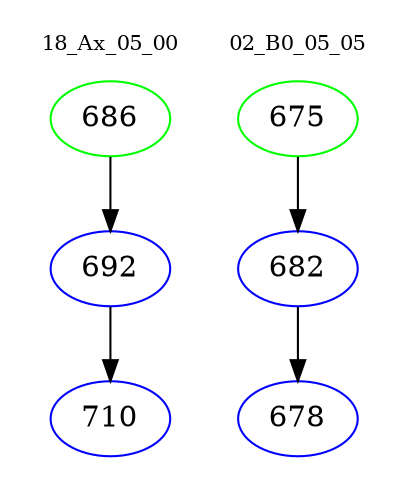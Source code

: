 digraph{
subgraph cluster_0 {
color = white
label = "18_Ax_05_00";
fontsize=10;
T0_686 [label="686", color="green"]
T0_686 -> T0_692 [color="black"]
T0_692 [label="692", color="blue"]
T0_692 -> T0_710 [color="black"]
T0_710 [label="710", color="blue"]
}
subgraph cluster_1 {
color = white
label = "02_B0_05_05";
fontsize=10;
T1_675 [label="675", color="green"]
T1_675 -> T1_682 [color="black"]
T1_682 [label="682", color="blue"]
T1_682 -> T1_678 [color="black"]
T1_678 [label="678", color="blue"]
}
}

